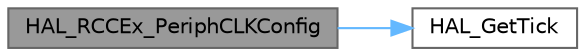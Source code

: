 digraph "HAL_RCCEx_PeriphCLKConfig"
{
 // LATEX_PDF_SIZE
  bgcolor="transparent";
  edge [fontname=Helvetica,fontsize=10,labelfontname=Helvetica,labelfontsize=10];
  node [fontname=Helvetica,fontsize=10,shape=box,height=0.2,width=0.4];
  rankdir="LR";
  Node1 [id="Node000001",label="HAL_RCCEx_PeriphCLKConfig",height=0.2,width=0.4,color="gray40", fillcolor="grey60", style="filled", fontcolor="black",tooltip="Initializes the RCC extended peripherals clocks according to the specified parameters in the RCC_Peri..."];
  Node1 -> Node2 [id="edge1_Node000001_Node000002",color="steelblue1",style="solid",tooltip=" "];
  Node2 [id="Node000002",label="HAL_GetTick",height=0.2,width=0.4,color="grey40", fillcolor="white", style="filled",URL="$group___h_a_l___exported___functions___group2.html#gaf2c4f03d53e997a54e1fd5e80daa55c4",tooltip="Povides a tick value in millisecond."];
}
